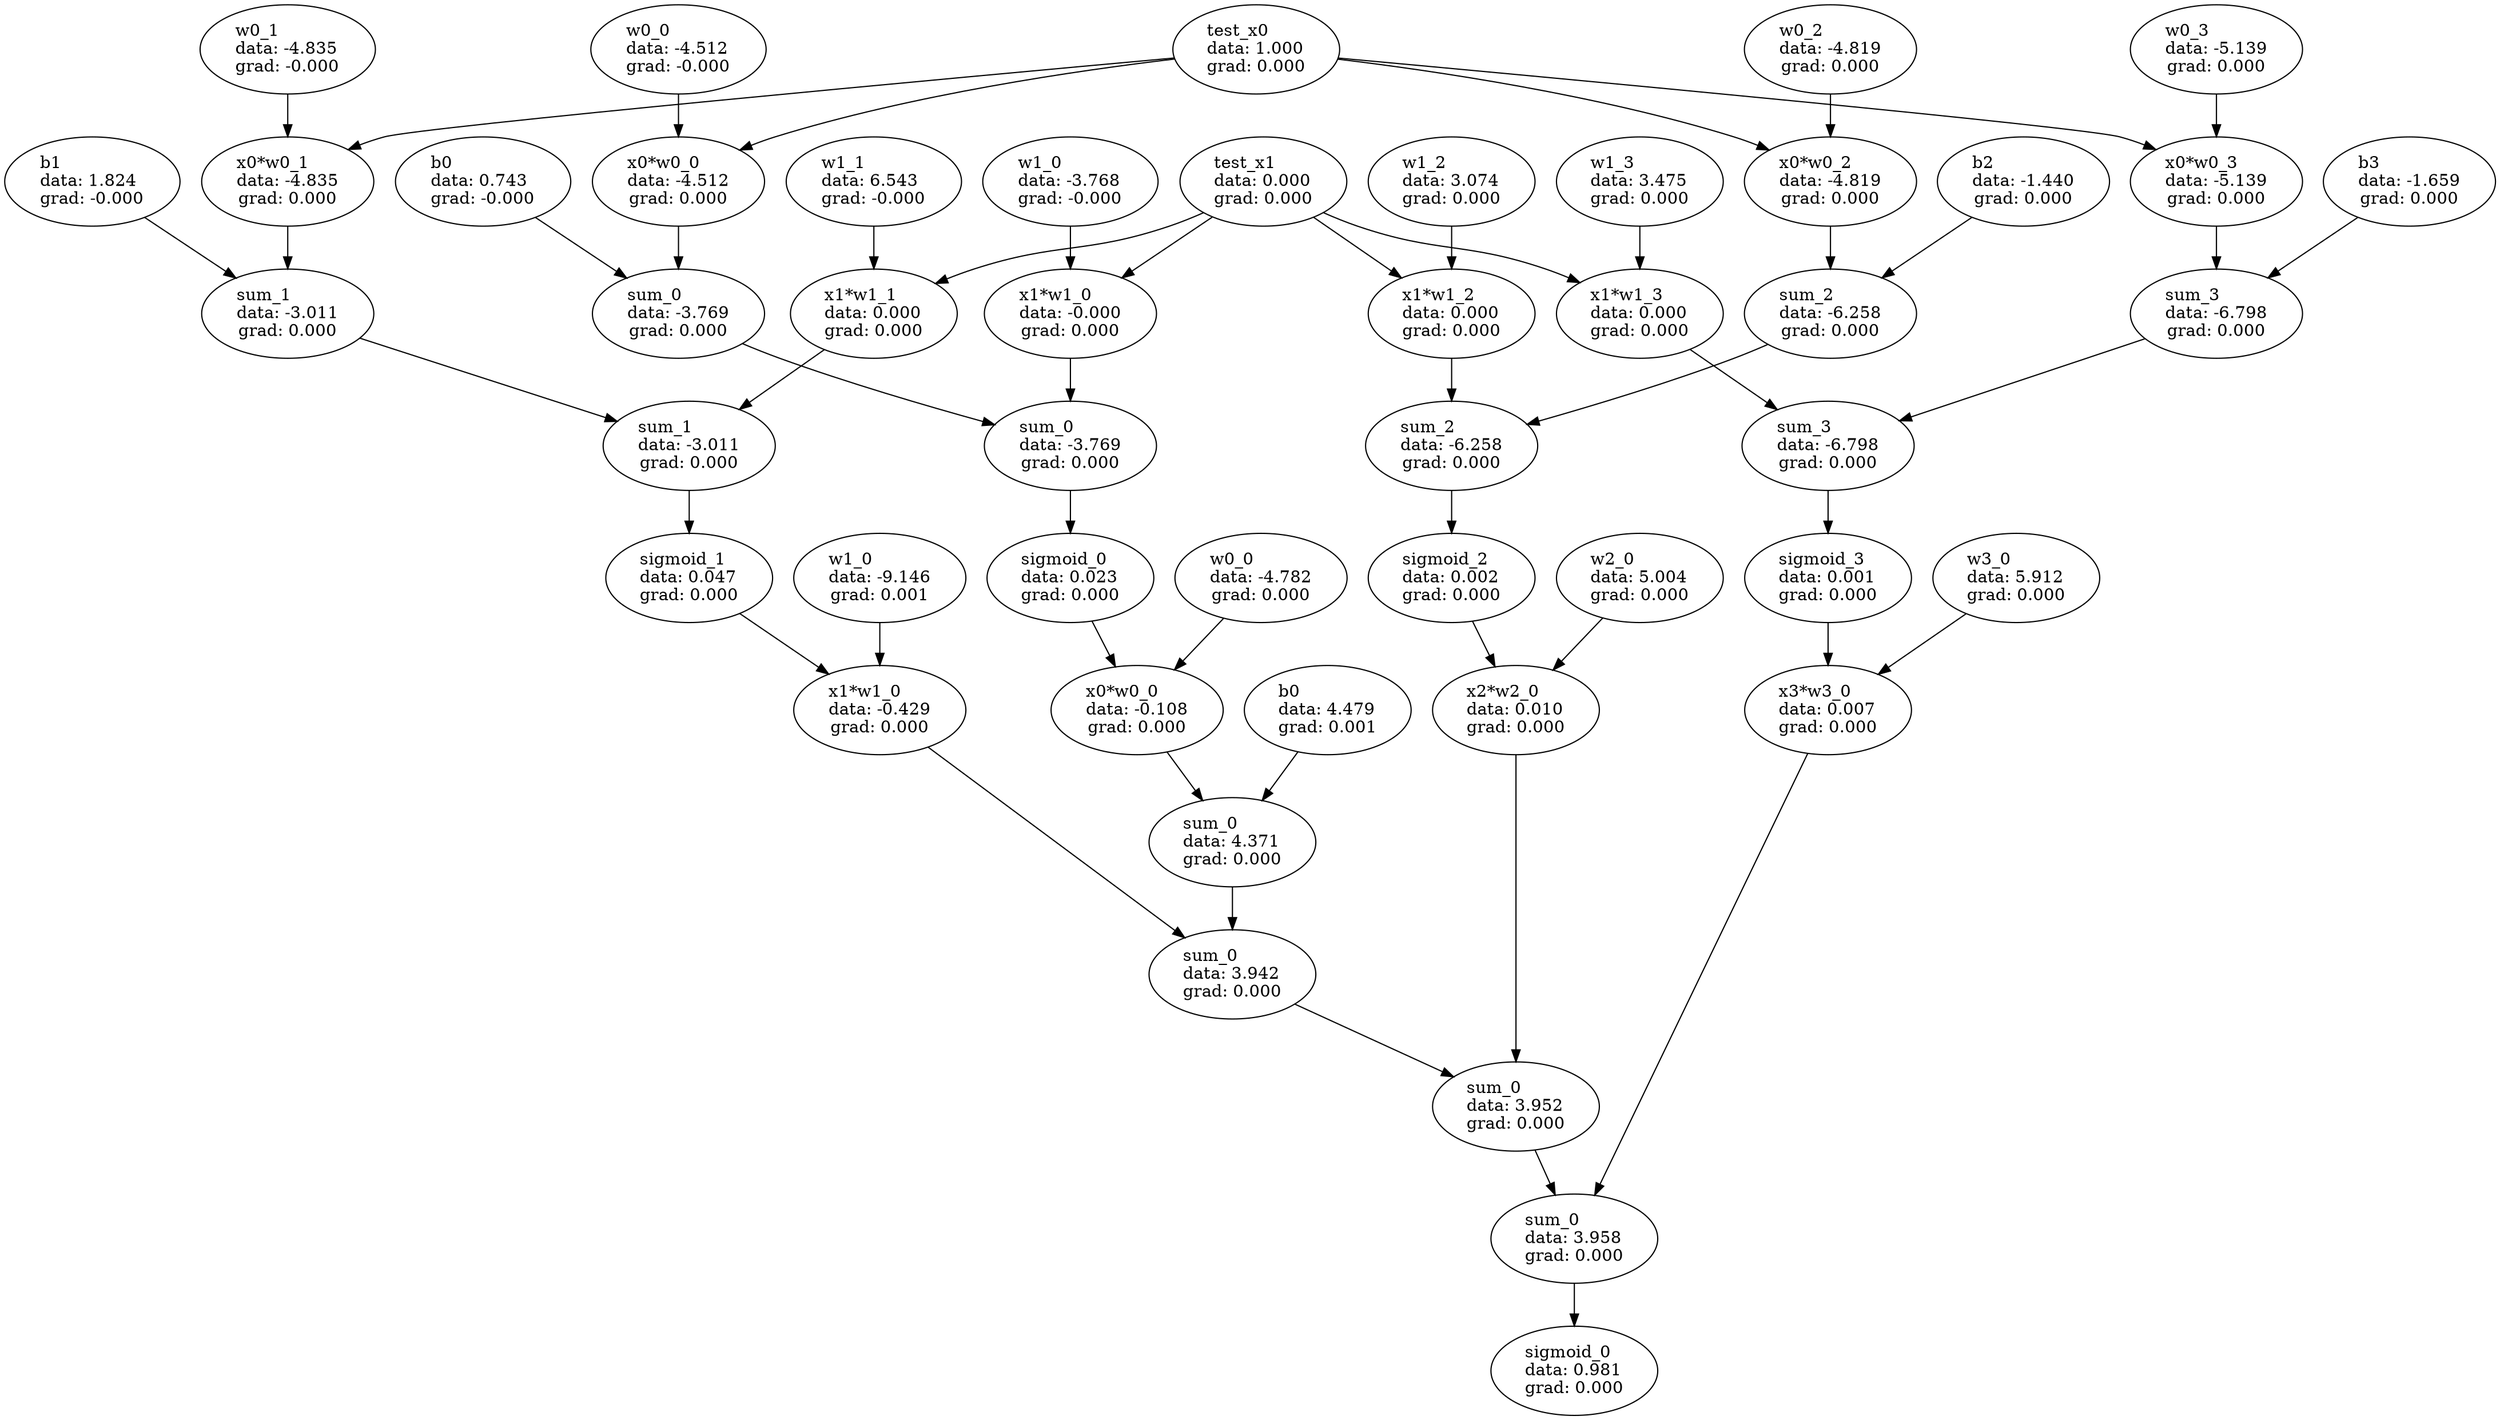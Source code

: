 digraph {
    0 [ label = "sigmoid_0\ldata: 0.981\lgrad: 0.000" ]
    1 [ label = "sum_0\ldata: 3.958\lgrad: 0.000" ]
    2 [ label = "sum_0\ldata: 3.952\lgrad: 0.000" ]
    3 [ label = "sum_0\ldata: 3.942\lgrad: 0.000" ]
    4 [ label = "sum_0\ldata: 4.371\lgrad: 0.000" ]
    5 [ label = "b0\ldata: 4.479\lgrad: 0.001" ]
    6 [ label = "x0*w0_0\ldata: -0.108\lgrad: 0.000" ]
    7 [ label = "sigmoid_0\ldata: 0.023\lgrad: 0.000" ]
    8 [ label = "sum_0\ldata: -3.769\lgrad: 0.000" ]
    9 [ label = "sum_0\ldata: -3.769\lgrad: 0.000" ]
    10 [ label = "b0\ldata: 0.743\lgrad: -0.000" ]
    11 [ label = "x0*w0_0\ldata: -4.512\lgrad: 0.000" ]
    12 [ label = "test_x0\ldata: 1.000\lgrad: 0.000" ]
    13 [ label = "w0_0\ldata: -4.512\lgrad: -0.000" ]
    14 [ label = "x1*w1_0\ldata: -0.000\lgrad: 0.000" ]
    15 [ label = "test_x1\ldata: 0.000\lgrad: 0.000" ]
    16 [ label = "w1_0\ldata: -3.768\lgrad: -0.000" ]
    17 [ label = "w0_0\ldata: -4.782\lgrad: 0.000" ]
    18 [ label = "x1*w1_0\ldata: -0.429\lgrad: 0.000" ]
    19 [ label = "sigmoid_1\ldata: 0.047\lgrad: 0.000" ]
    20 [ label = "sum_1\ldata: -3.011\lgrad: 0.000" ]
    21 [ label = "sum_1\ldata: -3.011\lgrad: 0.000" ]
    22 [ label = "b1\ldata: 1.824\lgrad: -0.000" ]
    23 [ label = "x0*w0_1\ldata: -4.835\lgrad: 0.000" ]
    24 [ label = "w0_1\ldata: -4.835\lgrad: -0.000" ]
    25 [ label = "x1*w1_1\ldata: 0.000\lgrad: 0.000" ]
    26 [ label = "w1_1\ldata: 6.543\lgrad: -0.000" ]
    27 [ label = "w1_0\ldata: -9.146\lgrad: 0.001" ]
    28 [ label = "x2*w2_0\ldata: 0.010\lgrad: 0.000" ]
    29 [ label = "sigmoid_2\ldata: 0.002\lgrad: 0.000" ]
    30 [ label = "sum_2\ldata: -6.258\lgrad: 0.000" ]
    31 [ label = "sum_2\ldata: -6.258\lgrad: 0.000" ]
    32 [ label = "b2\ldata: -1.440\lgrad: 0.000" ]
    33 [ label = "x0*w0_2\ldata: -4.819\lgrad: 0.000" ]
    34 [ label = "w0_2\ldata: -4.819\lgrad: 0.000" ]
    35 [ label = "x1*w1_2\ldata: 0.000\lgrad: 0.000" ]
    36 [ label = "w1_2\ldata: 3.074\lgrad: 0.000" ]
    37 [ label = "w2_0\ldata: 5.004\lgrad: 0.000" ]
    38 [ label = "x3*w3_0\ldata: 0.007\lgrad: 0.000" ]
    39 [ label = "sigmoid_3\ldata: 0.001\lgrad: 0.000" ]
    40 [ label = "sum_3\ldata: -6.798\lgrad: 0.000" ]
    41 [ label = "sum_3\ldata: -6.798\lgrad: 0.000" ]
    42 [ label = "b3\ldata: -1.659\lgrad: 0.000" ]
    43 [ label = "x0*w0_3\ldata: -5.139\lgrad: 0.000" ]
    44 [ label = "w0_3\ldata: -5.139\lgrad: 0.000" ]
    45 [ label = "x1*w1_3\ldata: 0.000\lgrad: 0.000" ]
    46 [ label = "w1_3\ldata: 3.475\lgrad: 0.000" ]
    47 [ label = "w3_0\ldata: 5.912\lgrad: 0.000" ]
    5 -> 4 [ ]
    10 -> 9 [ ]
    12 -> 11 [ ]
    13 -> 11 [ ]
    11 -> 9 [ ]
    9 -> 8 [ ]
    15 -> 14 [ ]
    16 -> 14 [ ]
    14 -> 8 [ ]
    8 -> 7 [ ]
    7 -> 6 [ ]
    17 -> 6 [ ]
    6 -> 4 [ ]
    4 -> 3 [ ]
    22 -> 21 [ ]
    12 -> 23 [ ]
    24 -> 23 [ ]
    23 -> 21 [ ]
    21 -> 20 [ ]
    15 -> 25 [ ]
    26 -> 25 [ ]
    25 -> 20 [ ]
    20 -> 19 [ ]
    19 -> 18 [ ]
    27 -> 18 [ ]
    18 -> 3 [ ]
    3 -> 2 [ ]
    32 -> 31 [ ]
    12 -> 33 [ ]
    34 -> 33 [ ]
    33 -> 31 [ ]
    31 -> 30 [ ]
    15 -> 35 [ ]
    36 -> 35 [ ]
    35 -> 30 [ ]
    30 -> 29 [ ]
    29 -> 28 [ ]
    37 -> 28 [ ]
    28 -> 2 [ ]
    2 -> 1 [ ]
    42 -> 41 [ ]
    12 -> 43 [ ]
    44 -> 43 [ ]
    43 -> 41 [ ]
    41 -> 40 [ ]
    15 -> 45 [ ]
    46 -> 45 [ ]
    45 -> 40 [ ]
    40 -> 39 [ ]
    39 -> 38 [ ]
    47 -> 38 [ ]
    38 -> 1 [ ]
    1 -> 0 [ ]
}
